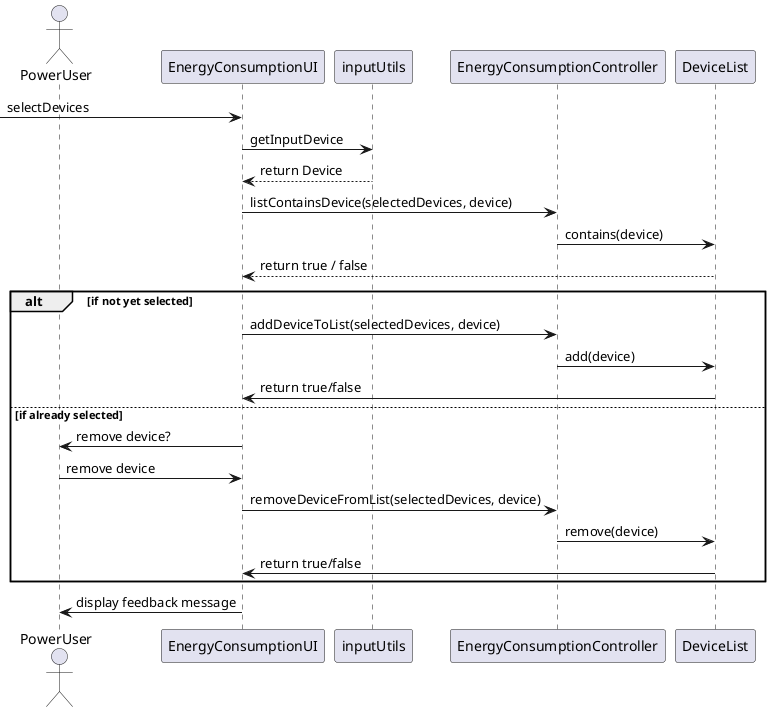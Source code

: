 @startuml
Actor PowerUser

-> EnergyConsumptionUI: selectDevices
EnergyConsumptionUI -> inputUtils: getInputDevice
inputUtils --> EnergyConsumptionUI: return Device
EnergyConsumptionUI -> EnergyConsumptionController: listContainsDevice(selectedDevices, device)
EnergyConsumptionController -> DeviceList: contains(device)
DeviceList --> EnergyConsumptionUI: return true / false
alt if not yet selected
EnergyConsumptionUI -> EnergyConsumptionController: addDeviceToList(selectedDevices, device)
EnergyConsumptionController -> DeviceList: add(device)
DeviceList -> EnergyConsumptionUI: return true/false
else if already selected
EnergyConsumptionUI -> PowerUser: remove device?
PowerUser -> EnergyConsumptionUI: remove device
EnergyConsumptionUI -> EnergyConsumptionController: removeDeviceFromList(selectedDevices, device)
EnergyConsumptionController -> DeviceList: remove(device)
DeviceList -> EnergyConsumptionUI: return true/false
end
EnergyConsumptionUI -> PowerUser: display feedback message
@enduml